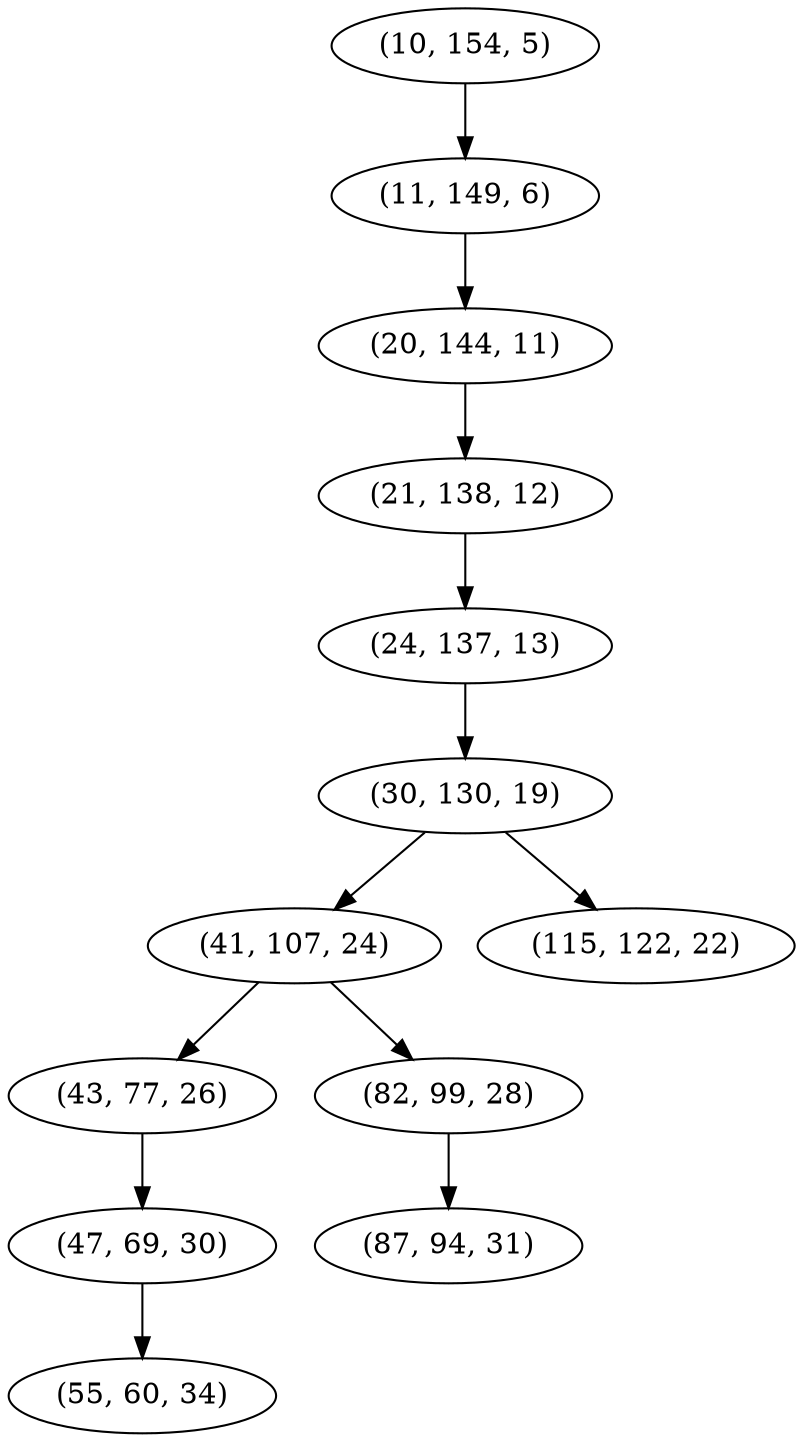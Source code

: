digraph tree {
    "(10, 154, 5)";
    "(11, 149, 6)";
    "(20, 144, 11)";
    "(21, 138, 12)";
    "(24, 137, 13)";
    "(30, 130, 19)";
    "(41, 107, 24)";
    "(43, 77, 26)";
    "(47, 69, 30)";
    "(55, 60, 34)";
    "(82, 99, 28)";
    "(87, 94, 31)";
    "(115, 122, 22)";
    "(10, 154, 5)" -> "(11, 149, 6)";
    "(11, 149, 6)" -> "(20, 144, 11)";
    "(20, 144, 11)" -> "(21, 138, 12)";
    "(21, 138, 12)" -> "(24, 137, 13)";
    "(24, 137, 13)" -> "(30, 130, 19)";
    "(30, 130, 19)" -> "(41, 107, 24)";
    "(30, 130, 19)" -> "(115, 122, 22)";
    "(41, 107, 24)" -> "(43, 77, 26)";
    "(41, 107, 24)" -> "(82, 99, 28)";
    "(43, 77, 26)" -> "(47, 69, 30)";
    "(47, 69, 30)" -> "(55, 60, 34)";
    "(82, 99, 28)" -> "(87, 94, 31)";
}

